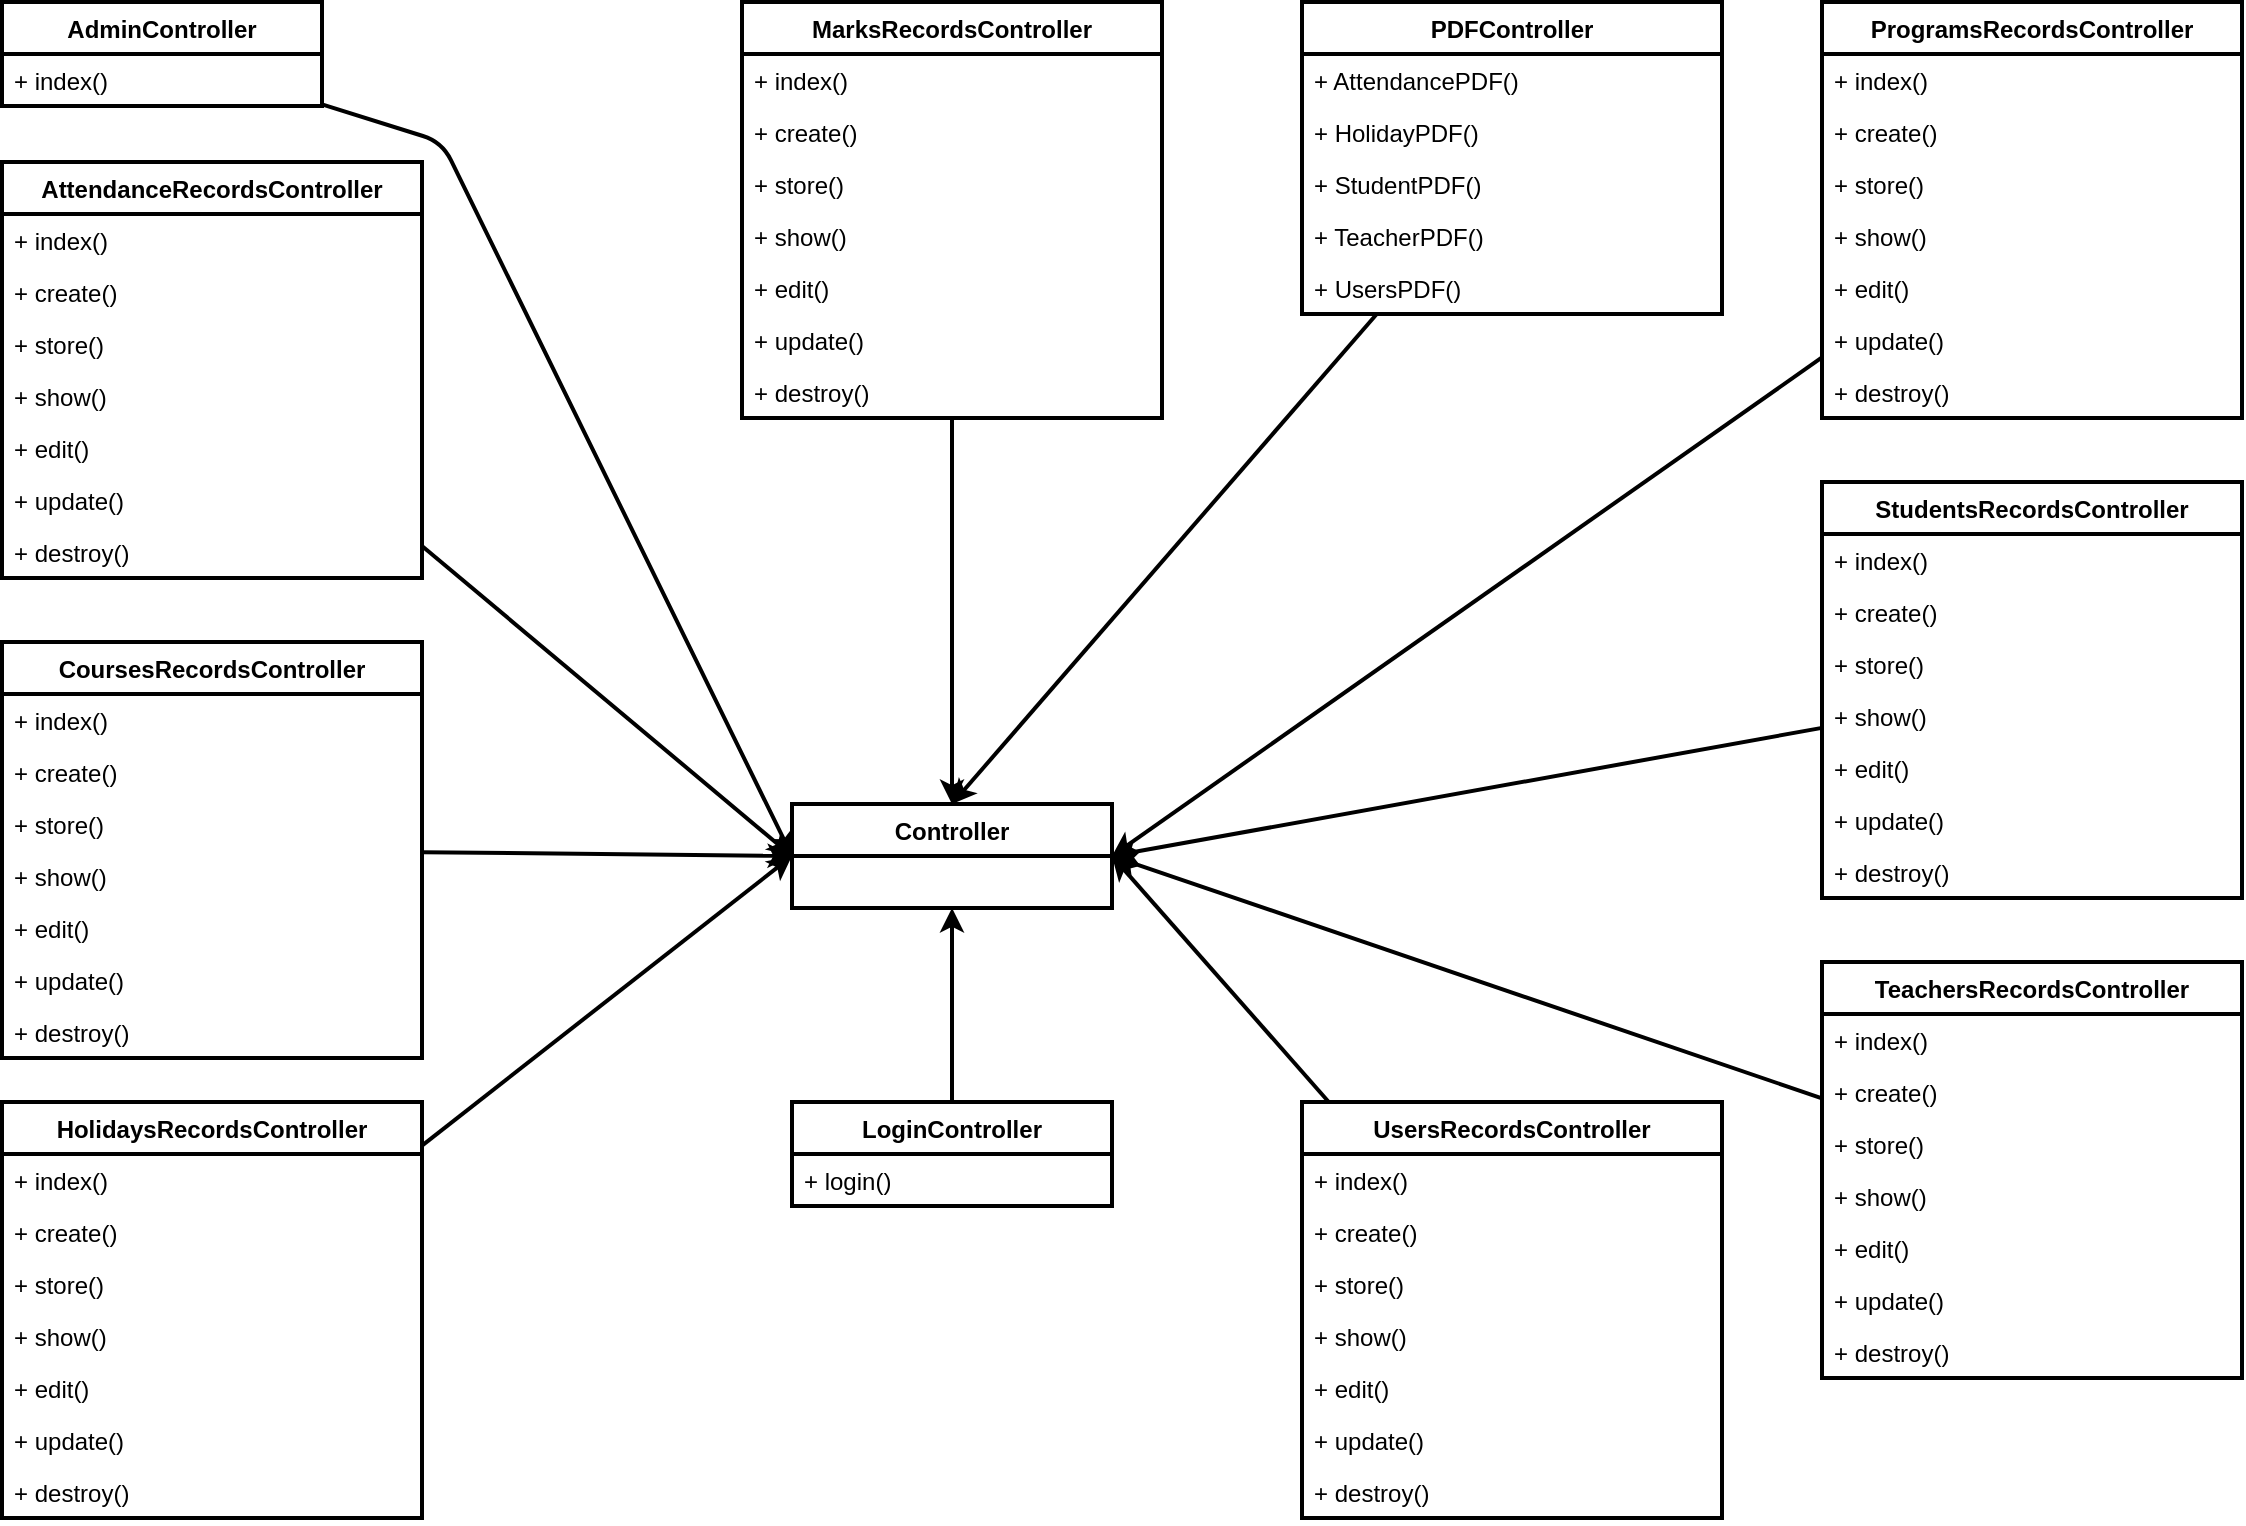 <mxfile>
    <diagram id="Os8lmVujDngj23zo3Hqf" name="Page-1">
        <mxGraphModel dx="1105" dy="-226" grid="1" gridSize="10" guides="1" tooltips="1" connect="1" arrows="1" fold="1" page="1" pageScale="1" pageWidth="1169" pageHeight="827" math="0" shadow="0">
            <root>
                <mxCell id="0"/>
                <mxCell id="1" parent="0"/>
                <mxCell id="48" style="edgeStyle=none;html=1;entryX=0;entryY=0.5;entryDx=0;entryDy=0;strokeWidth=2;" parent="1" source="5" target="46" edge="1">
                    <mxGeometry relative="1" as="geometry">
                        <Array as="points">
                            <mxPoint x="250" y="910"/>
                        </Array>
                    </mxGeometry>
                </mxCell>
                <mxCell id="5" value="AdminController" style="swimlane;fontStyle=1;align=center;verticalAlign=top;childLayout=stackLayout;horizontal=1;startSize=26;horizontalStack=0;resizeParent=1;resizeParentMax=0;resizeLast=0;collapsible=1;marginBottom=0;strokeWidth=2;" parent="1" vertex="1">
                    <mxGeometry x="30" y="840" width="160" height="52" as="geometry"/>
                </mxCell>
                <mxCell id="6" value="+ index()" style="text;strokeColor=none;fillColor=none;align=left;verticalAlign=top;spacingLeft=4;spacingRight=4;overflow=hidden;rotatable=0;points=[[0,0.5],[1,0.5]];portConstraint=eastwest;strokeWidth=2;" parent="5" vertex="1">
                    <mxGeometry y="26" width="160" height="26" as="geometry"/>
                </mxCell>
                <mxCell id="51" style="edgeStyle=none;html=1;entryX=0;entryY=0.5;entryDx=0;entryDy=0;strokeWidth=2;" parent="1" source="17" target="46" edge="1">
                    <mxGeometry relative="1" as="geometry"/>
                </mxCell>
                <mxCell id="17" value="CoursesRecordsController" style="swimlane;fontStyle=1;align=center;verticalAlign=top;childLayout=stackLayout;horizontal=1;startSize=26;horizontalStack=0;resizeParent=1;resizeParentMax=0;resizeLast=0;collapsible=1;marginBottom=0;strokeWidth=2;" parent="1" vertex="1">
                    <mxGeometry x="30" y="1160" width="210" height="208" as="geometry"/>
                </mxCell>
                <mxCell id="18" value="+ index()" style="text;strokeColor=none;fillColor=none;align=left;verticalAlign=top;spacingLeft=4;spacingRight=4;overflow=hidden;rotatable=0;points=[[0,0.5],[1,0.5]];portConstraint=eastwest;strokeWidth=2;" parent="17" vertex="1">
                    <mxGeometry y="26" width="210" height="26" as="geometry"/>
                </mxCell>
                <mxCell id="19" value="+ create()" style="text;strokeColor=none;fillColor=none;align=left;verticalAlign=top;spacingLeft=4;spacingRight=4;overflow=hidden;rotatable=0;points=[[0,0.5],[1,0.5]];portConstraint=eastwest;strokeWidth=2;" parent="17" vertex="1">
                    <mxGeometry y="52" width="210" height="26" as="geometry"/>
                </mxCell>
                <mxCell id="20" value="+ store()" style="text;strokeColor=none;fillColor=none;align=left;verticalAlign=top;spacingLeft=4;spacingRight=4;overflow=hidden;rotatable=0;points=[[0,0.5],[1,0.5]];portConstraint=eastwest;strokeWidth=2;" parent="17" vertex="1">
                    <mxGeometry y="78" width="210" height="26" as="geometry"/>
                </mxCell>
                <mxCell id="21" value="+ show()" style="text;strokeColor=none;fillColor=none;align=left;verticalAlign=top;spacingLeft=4;spacingRight=4;overflow=hidden;rotatable=0;points=[[0,0.5],[1,0.5]];portConstraint=eastwest;strokeWidth=2;" parent="17" vertex="1">
                    <mxGeometry y="104" width="210" height="26" as="geometry"/>
                </mxCell>
                <mxCell id="22" value="+ edit()" style="text;strokeColor=none;fillColor=none;align=left;verticalAlign=top;spacingLeft=4;spacingRight=4;overflow=hidden;rotatable=0;points=[[0,0.5],[1,0.5]];portConstraint=eastwest;strokeWidth=2;" parent="17" vertex="1">
                    <mxGeometry y="130" width="210" height="26" as="geometry"/>
                </mxCell>
                <mxCell id="23" value="+ update()" style="text;strokeColor=none;fillColor=none;align=left;verticalAlign=top;spacingLeft=4;spacingRight=4;overflow=hidden;rotatable=0;points=[[0,0.5],[1,0.5]];portConstraint=eastwest;strokeWidth=2;" parent="17" vertex="1">
                    <mxGeometry y="156" width="210" height="26" as="geometry"/>
                </mxCell>
                <mxCell id="24" value="+ destroy()" style="text;strokeColor=none;fillColor=none;align=left;verticalAlign=top;spacingLeft=4;spacingRight=4;overflow=hidden;rotatable=0;points=[[0,0.5],[1,0.5]];portConstraint=eastwest;strokeWidth=2;" parent="17" vertex="1">
                    <mxGeometry y="182" width="210" height="26" as="geometry"/>
                </mxCell>
                <mxCell id="53" style="edgeStyle=none;html=1;entryX=0;entryY=0.5;entryDx=0;entryDy=0;strokeWidth=2;" parent="1" source="26" target="46" edge="1">
                    <mxGeometry relative="1" as="geometry"/>
                </mxCell>
                <mxCell id="26" value="HolidaysRecordsController" style="swimlane;fontStyle=1;align=center;verticalAlign=top;childLayout=stackLayout;horizontal=1;startSize=26;horizontalStack=0;resizeParent=1;resizeParentMax=0;resizeLast=0;collapsible=1;marginBottom=0;strokeWidth=2;" parent="1" vertex="1">
                    <mxGeometry x="30" y="1390" width="210" height="208" as="geometry"/>
                </mxCell>
                <mxCell id="27" value="+ index()" style="text;strokeColor=none;fillColor=none;align=left;verticalAlign=top;spacingLeft=4;spacingRight=4;overflow=hidden;rotatable=0;points=[[0,0.5],[1,0.5]];portConstraint=eastwest;strokeWidth=2;" parent="26" vertex="1">
                    <mxGeometry y="26" width="210" height="26" as="geometry"/>
                </mxCell>
                <mxCell id="28" value="+ create()" style="text;strokeColor=none;fillColor=none;align=left;verticalAlign=top;spacingLeft=4;spacingRight=4;overflow=hidden;rotatable=0;points=[[0,0.5],[1,0.5]];portConstraint=eastwest;strokeWidth=2;" parent="26" vertex="1">
                    <mxGeometry y="52" width="210" height="26" as="geometry"/>
                </mxCell>
                <mxCell id="29" value="+ store()" style="text;strokeColor=none;fillColor=none;align=left;verticalAlign=top;spacingLeft=4;spacingRight=4;overflow=hidden;rotatable=0;points=[[0,0.5],[1,0.5]];portConstraint=eastwest;strokeWidth=2;" parent="26" vertex="1">
                    <mxGeometry y="78" width="210" height="26" as="geometry"/>
                </mxCell>
                <mxCell id="30" value="+ show()" style="text;strokeColor=none;fillColor=none;align=left;verticalAlign=top;spacingLeft=4;spacingRight=4;overflow=hidden;rotatable=0;points=[[0,0.5],[1,0.5]];portConstraint=eastwest;strokeWidth=2;" parent="26" vertex="1">
                    <mxGeometry y="104" width="210" height="26" as="geometry"/>
                </mxCell>
                <mxCell id="31" value="+ edit()" style="text;strokeColor=none;fillColor=none;align=left;verticalAlign=top;spacingLeft=4;spacingRight=4;overflow=hidden;rotatable=0;points=[[0,0.5],[1,0.5]];portConstraint=eastwest;strokeWidth=2;" parent="26" vertex="1">
                    <mxGeometry y="130" width="210" height="26" as="geometry"/>
                </mxCell>
                <mxCell id="32" value="+ update()" style="text;strokeColor=none;fillColor=none;align=left;verticalAlign=top;spacingLeft=4;spacingRight=4;overflow=hidden;rotatable=0;points=[[0,0.5],[1,0.5]];portConstraint=eastwest;strokeWidth=2;" parent="26" vertex="1">
                    <mxGeometry y="156" width="210" height="26" as="geometry"/>
                </mxCell>
                <mxCell id="33" value="+ destroy()" style="text;strokeColor=none;fillColor=none;align=left;verticalAlign=top;spacingLeft=4;spacingRight=4;overflow=hidden;rotatable=0;points=[[0,0.5],[1,0.5]];portConstraint=eastwest;strokeWidth=2;" parent="26" vertex="1">
                    <mxGeometry y="182" width="210" height="26" as="geometry"/>
                </mxCell>
                <mxCell id="54" style="edgeStyle=none;html=1;entryX=0.5;entryY=0;entryDx=0;entryDy=0;strokeWidth=2;" parent="1" source="34" target="46" edge="1">
                    <mxGeometry relative="1" as="geometry"/>
                </mxCell>
                <mxCell id="34" value="MarksRecordsController" style="swimlane;fontStyle=1;align=center;verticalAlign=top;childLayout=stackLayout;horizontal=1;startSize=26;horizontalStack=0;resizeParent=1;resizeParentMax=0;resizeLast=0;collapsible=1;marginBottom=0;strokeWidth=2;" parent="1" vertex="1">
                    <mxGeometry x="400" y="840" width="210" height="208" as="geometry"/>
                </mxCell>
                <mxCell id="35" value="+ index()" style="text;strokeColor=none;fillColor=none;align=left;verticalAlign=top;spacingLeft=4;spacingRight=4;overflow=hidden;rotatable=0;points=[[0,0.5],[1,0.5]];portConstraint=eastwest;strokeWidth=2;" parent="34" vertex="1">
                    <mxGeometry y="26" width="210" height="26" as="geometry"/>
                </mxCell>
                <mxCell id="36" value="+ create()" style="text;strokeColor=none;fillColor=none;align=left;verticalAlign=top;spacingLeft=4;spacingRight=4;overflow=hidden;rotatable=0;points=[[0,0.5],[1,0.5]];portConstraint=eastwest;strokeWidth=2;" parent="34" vertex="1">
                    <mxGeometry y="52" width="210" height="26" as="geometry"/>
                </mxCell>
                <mxCell id="37" value="+ store()" style="text;strokeColor=none;fillColor=none;align=left;verticalAlign=top;spacingLeft=4;spacingRight=4;overflow=hidden;rotatable=0;points=[[0,0.5],[1,0.5]];portConstraint=eastwest;strokeWidth=2;" parent="34" vertex="1">
                    <mxGeometry y="78" width="210" height="26" as="geometry"/>
                </mxCell>
                <mxCell id="38" value="+ show()" style="text;strokeColor=none;fillColor=none;align=left;verticalAlign=top;spacingLeft=4;spacingRight=4;overflow=hidden;rotatable=0;points=[[0,0.5],[1,0.5]];portConstraint=eastwest;strokeWidth=2;" parent="34" vertex="1">
                    <mxGeometry y="104" width="210" height="26" as="geometry"/>
                </mxCell>
                <mxCell id="39" value="+ edit()" style="text;strokeColor=none;fillColor=none;align=left;verticalAlign=top;spacingLeft=4;spacingRight=4;overflow=hidden;rotatable=0;points=[[0,0.5],[1,0.5]];portConstraint=eastwest;strokeWidth=2;" parent="34" vertex="1">
                    <mxGeometry y="130" width="210" height="26" as="geometry"/>
                </mxCell>
                <mxCell id="40" value="+ update()" style="text;strokeColor=none;fillColor=none;align=left;verticalAlign=top;spacingLeft=4;spacingRight=4;overflow=hidden;rotatable=0;points=[[0,0.5],[1,0.5]];portConstraint=eastwest;strokeWidth=2;" parent="34" vertex="1">
                    <mxGeometry y="156" width="210" height="26" as="geometry"/>
                </mxCell>
                <mxCell id="41" value="+ destroy()" style="text;strokeColor=none;fillColor=none;align=left;verticalAlign=top;spacingLeft=4;spacingRight=4;overflow=hidden;rotatable=0;points=[[0,0.5],[1,0.5]];portConstraint=eastwest;strokeWidth=2;" parent="34" vertex="1">
                    <mxGeometry y="182" width="210" height="26" as="geometry"/>
                </mxCell>
                <mxCell id="46" value="Controller" style="swimlane;fontStyle=1;align=center;verticalAlign=top;childLayout=stackLayout;horizontal=1;startSize=26;horizontalStack=0;resizeParent=1;resizeParentMax=0;resizeLast=0;collapsible=1;marginBottom=0;strokeWidth=2;" parent="1" vertex="1">
                    <mxGeometry x="425" y="1241" width="160" height="52" as="geometry"/>
                </mxCell>
                <mxCell id="50" style="edgeStyle=none;html=1;entryX=0;entryY=0.5;entryDx=0;entryDy=0;strokeWidth=2;" parent="1" source="9" target="46" edge="1">
                    <mxGeometry relative="1" as="geometry"/>
                </mxCell>
                <mxCell id="9" value="AttendanceRecordsController" style="swimlane;fontStyle=1;align=center;verticalAlign=top;childLayout=stackLayout;horizontal=1;startSize=26;horizontalStack=0;resizeParent=1;resizeParentMax=0;resizeLast=0;collapsible=1;marginBottom=0;strokeWidth=2;" parent="1" vertex="1">
                    <mxGeometry x="30" y="920" width="210" height="208" as="geometry"/>
                </mxCell>
                <mxCell id="10" value="+ index()" style="text;strokeColor=none;fillColor=none;align=left;verticalAlign=top;spacingLeft=4;spacingRight=4;overflow=hidden;rotatable=0;points=[[0,0.5],[1,0.5]];portConstraint=eastwest;strokeWidth=2;" parent="9" vertex="1">
                    <mxGeometry y="26" width="210" height="26" as="geometry"/>
                </mxCell>
                <mxCell id="11" value="+ create()" style="text;strokeColor=none;fillColor=none;align=left;verticalAlign=top;spacingLeft=4;spacingRight=4;overflow=hidden;rotatable=0;points=[[0,0.5],[1,0.5]];portConstraint=eastwest;strokeWidth=2;" parent="9" vertex="1">
                    <mxGeometry y="52" width="210" height="26" as="geometry"/>
                </mxCell>
                <mxCell id="12" value="+ store()" style="text;strokeColor=none;fillColor=none;align=left;verticalAlign=top;spacingLeft=4;spacingRight=4;overflow=hidden;rotatable=0;points=[[0,0.5],[1,0.5]];portConstraint=eastwest;strokeWidth=2;" parent="9" vertex="1">
                    <mxGeometry y="78" width="210" height="26" as="geometry"/>
                </mxCell>
                <mxCell id="13" value="+ show()" style="text;strokeColor=none;fillColor=none;align=left;verticalAlign=top;spacingLeft=4;spacingRight=4;overflow=hidden;rotatable=0;points=[[0,0.5],[1,0.5]];portConstraint=eastwest;strokeWidth=2;" parent="9" vertex="1">
                    <mxGeometry y="104" width="210" height="26" as="geometry"/>
                </mxCell>
                <mxCell id="14" value="+ edit()" style="text;strokeColor=none;fillColor=none;align=left;verticalAlign=top;spacingLeft=4;spacingRight=4;overflow=hidden;rotatable=0;points=[[0,0.5],[1,0.5]];portConstraint=eastwest;strokeWidth=2;" parent="9" vertex="1">
                    <mxGeometry y="130" width="210" height="26" as="geometry"/>
                </mxCell>
                <mxCell id="15" value="+ update()" style="text;strokeColor=none;fillColor=none;align=left;verticalAlign=top;spacingLeft=4;spacingRight=4;overflow=hidden;rotatable=0;points=[[0,0.5],[1,0.5]];portConstraint=eastwest;strokeWidth=2;" parent="9" vertex="1">
                    <mxGeometry y="156" width="210" height="26" as="geometry"/>
                </mxCell>
                <mxCell id="16" value="+ destroy()" style="text;strokeColor=none;fillColor=none;align=left;verticalAlign=top;spacingLeft=4;spacingRight=4;overflow=hidden;rotatable=0;points=[[0,0.5],[1,0.5]];portConstraint=eastwest;strokeWidth=2;" parent="9" vertex="1">
                    <mxGeometry y="182" width="210" height="26" as="geometry"/>
                </mxCell>
                <mxCell id="63" style="edgeStyle=none;html=1;entryX=0.5;entryY=0;entryDx=0;entryDy=0;strokeWidth=2;" parent="1" source="55" target="46" edge="1">
                    <mxGeometry relative="1" as="geometry"/>
                </mxCell>
                <mxCell id="55" value="PDFController" style="swimlane;fontStyle=1;align=center;verticalAlign=top;childLayout=stackLayout;horizontal=1;startSize=26;horizontalStack=0;resizeParent=1;resizeParentMax=0;resizeLast=0;collapsible=1;marginBottom=0;strokeWidth=2;" parent="1" vertex="1">
                    <mxGeometry x="680" y="840" width="210" height="156" as="geometry"/>
                </mxCell>
                <mxCell id="56" value="+ AttendancePDF()" style="text;strokeColor=none;fillColor=none;align=left;verticalAlign=top;spacingLeft=4;spacingRight=4;overflow=hidden;rotatable=0;points=[[0,0.5],[1,0.5]];portConstraint=eastwest;strokeWidth=2;" parent="55" vertex="1">
                    <mxGeometry y="26" width="210" height="26" as="geometry"/>
                </mxCell>
                <mxCell id="57" value="+ HolidayPDF()" style="text;strokeColor=none;fillColor=none;align=left;verticalAlign=top;spacingLeft=4;spacingRight=4;overflow=hidden;rotatable=0;points=[[0,0.5],[1,0.5]];portConstraint=eastwest;strokeWidth=2;" parent="55" vertex="1">
                    <mxGeometry y="52" width="210" height="26" as="geometry"/>
                </mxCell>
                <mxCell id="58" value="+ StudentPDF()" style="text;strokeColor=none;fillColor=none;align=left;verticalAlign=top;spacingLeft=4;spacingRight=4;overflow=hidden;rotatable=0;points=[[0,0.5],[1,0.5]];portConstraint=eastwest;strokeWidth=2;" parent="55" vertex="1">
                    <mxGeometry y="78" width="210" height="26" as="geometry"/>
                </mxCell>
                <mxCell id="59" value="+ TeacherPDF()" style="text;strokeColor=none;fillColor=none;align=left;verticalAlign=top;spacingLeft=4;spacingRight=4;overflow=hidden;rotatable=0;points=[[0,0.5],[1,0.5]];portConstraint=eastwest;strokeWidth=2;" parent="55" vertex="1">
                    <mxGeometry y="104" width="210" height="26" as="geometry"/>
                </mxCell>
                <mxCell id="60" value="+ UsersPDF()" style="text;strokeColor=none;fillColor=none;align=left;verticalAlign=top;spacingLeft=4;spacingRight=4;overflow=hidden;rotatable=0;points=[[0,0.5],[1,0.5]];portConstraint=eastwest;strokeWidth=2;" parent="55" vertex="1">
                    <mxGeometry y="130" width="210" height="26" as="geometry"/>
                </mxCell>
                <mxCell id="72" style="edgeStyle=none;html=1;entryX=1;entryY=0.5;entryDx=0;entryDy=0;strokeWidth=2;" parent="1" source="64" target="46" edge="1">
                    <mxGeometry relative="1" as="geometry"/>
                </mxCell>
                <mxCell id="64" value="ProgramsRecordsController" style="swimlane;fontStyle=1;align=center;verticalAlign=top;childLayout=stackLayout;horizontal=1;startSize=26;horizontalStack=0;resizeParent=1;resizeParentMax=0;resizeLast=0;collapsible=1;marginBottom=0;strokeWidth=2;" parent="1" vertex="1">
                    <mxGeometry x="940" y="840" width="210" height="208" as="geometry"/>
                </mxCell>
                <mxCell id="65" value="+ index()" style="text;strokeColor=none;fillColor=none;align=left;verticalAlign=top;spacingLeft=4;spacingRight=4;overflow=hidden;rotatable=0;points=[[0,0.5],[1,0.5]];portConstraint=eastwest;strokeWidth=2;" parent="64" vertex="1">
                    <mxGeometry y="26" width="210" height="26" as="geometry"/>
                </mxCell>
                <mxCell id="66" value="+ create()" style="text;strokeColor=none;fillColor=none;align=left;verticalAlign=top;spacingLeft=4;spacingRight=4;overflow=hidden;rotatable=0;points=[[0,0.5],[1,0.5]];portConstraint=eastwest;strokeWidth=2;" parent="64" vertex="1">
                    <mxGeometry y="52" width="210" height="26" as="geometry"/>
                </mxCell>
                <mxCell id="67" value="+ store()" style="text;strokeColor=none;fillColor=none;align=left;verticalAlign=top;spacingLeft=4;spacingRight=4;overflow=hidden;rotatable=0;points=[[0,0.5],[1,0.5]];portConstraint=eastwest;strokeWidth=2;" parent="64" vertex="1">
                    <mxGeometry y="78" width="210" height="26" as="geometry"/>
                </mxCell>
                <mxCell id="68" value="+ show()" style="text;strokeColor=none;fillColor=none;align=left;verticalAlign=top;spacingLeft=4;spacingRight=4;overflow=hidden;rotatable=0;points=[[0,0.5],[1,0.5]];portConstraint=eastwest;strokeWidth=2;" parent="64" vertex="1">
                    <mxGeometry y="104" width="210" height="26" as="geometry"/>
                </mxCell>
                <mxCell id="69" value="+ edit()" style="text;strokeColor=none;fillColor=none;align=left;verticalAlign=top;spacingLeft=4;spacingRight=4;overflow=hidden;rotatable=0;points=[[0,0.5],[1,0.5]];portConstraint=eastwest;strokeWidth=2;" parent="64" vertex="1">
                    <mxGeometry y="130" width="210" height="26" as="geometry"/>
                </mxCell>
                <mxCell id="70" value="+ update()" style="text;strokeColor=none;fillColor=none;align=left;verticalAlign=top;spacingLeft=4;spacingRight=4;overflow=hidden;rotatable=0;points=[[0,0.5],[1,0.5]];portConstraint=eastwest;strokeWidth=2;" parent="64" vertex="1">
                    <mxGeometry y="156" width="210" height="26" as="geometry"/>
                </mxCell>
                <mxCell id="71" value="+ destroy()" style="text;strokeColor=none;fillColor=none;align=left;verticalAlign=top;spacingLeft=4;spacingRight=4;overflow=hidden;rotatable=0;points=[[0,0.5],[1,0.5]];portConstraint=eastwest;strokeWidth=2;" parent="64" vertex="1">
                    <mxGeometry y="182" width="210" height="26" as="geometry"/>
                </mxCell>
                <mxCell id="81" style="edgeStyle=none;html=1;entryX=1;entryY=0.5;entryDx=0;entryDy=0;strokeWidth=2;" parent="1" source="73" target="46" edge="1">
                    <mxGeometry relative="1" as="geometry"/>
                </mxCell>
                <mxCell id="73" value="StudentsRecordsController" style="swimlane;fontStyle=1;align=center;verticalAlign=top;childLayout=stackLayout;horizontal=1;startSize=26;horizontalStack=0;resizeParent=1;resizeParentMax=0;resizeLast=0;collapsible=1;marginBottom=0;strokeWidth=2;" parent="1" vertex="1">
                    <mxGeometry x="940" y="1080" width="210" height="208" as="geometry"/>
                </mxCell>
                <mxCell id="74" value="+ index()" style="text;strokeColor=none;fillColor=none;align=left;verticalAlign=top;spacingLeft=4;spacingRight=4;overflow=hidden;rotatable=0;points=[[0,0.5],[1,0.5]];portConstraint=eastwest;strokeWidth=2;" parent="73" vertex="1">
                    <mxGeometry y="26" width="210" height="26" as="geometry"/>
                </mxCell>
                <mxCell id="75" value="+ create()" style="text;strokeColor=none;fillColor=none;align=left;verticalAlign=top;spacingLeft=4;spacingRight=4;overflow=hidden;rotatable=0;points=[[0,0.5],[1,0.5]];portConstraint=eastwest;strokeWidth=2;" parent="73" vertex="1">
                    <mxGeometry y="52" width="210" height="26" as="geometry"/>
                </mxCell>
                <mxCell id="76" value="+ store()" style="text;strokeColor=none;fillColor=none;align=left;verticalAlign=top;spacingLeft=4;spacingRight=4;overflow=hidden;rotatable=0;points=[[0,0.5],[1,0.5]];portConstraint=eastwest;strokeWidth=2;" parent="73" vertex="1">
                    <mxGeometry y="78" width="210" height="26" as="geometry"/>
                </mxCell>
                <mxCell id="77" value="+ show()" style="text;strokeColor=none;fillColor=none;align=left;verticalAlign=top;spacingLeft=4;spacingRight=4;overflow=hidden;rotatable=0;points=[[0,0.5],[1,0.5]];portConstraint=eastwest;strokeWidth=2;" parent="73" vertex="1">
                    <mxGeometry y="104" width="210" height="26" as="geometry"/>
                </mxCell>
                <mxCell id="78" value="+ edit()" style="text;strokeColor=none;fillColor=none;align=left;verticalAlign=top;spacingLeft=4;spacingRight=4;overflow=hidden;rotatable=0;points=[[0,0.5],[1,0.5]];portConstraint=eastwest;strokeWidth=2;" parent="73" vertex="1">
                    <mxGeometry y="130" width="210" height="26" as="geometry"/>
                </mxCell>
                <mxCell id="79" value="+ update()" style="text;strokeColor=none;fillColor=none;align=left;verticalAlign=top;spacingLeft=4;spacingRight=4;overflow=hidden;rotatable=0;points=[[0,0.5],[1,0.5]];portConstraint=eastwest;strokeWidth=2;" parent="73" vertex="1">
                    <mxGeometry y="156" width="210" height="26" as="geometry"/>
                </mxCell>
                <mxCell id="80" value="+ destroy()" style="text;strokeColor=none;fillColor=none;align=left;verticalAlign=top;spacingLeft=4;spacingRight=4;overflow=hidden;rotatable=0;points=[[0,0.5],[1,0.5]];portConstraint=eastwest;strokeWidth=2;" parent="73" vertex="1">
                    <mxGeometry y="182" width="210" height="26" as="geometry"/>
                </mxCell>
                <mxCell id="91" style="edgeStyle=none;html=1;entryX=1;entryY=0.5;entryDx=0;entryDy=0;strokeWidth=2;" parent="1" source="82" target="46" edge="1">
                    <mxGeometry relative="1" as="geometry"/>
                </mxCell>
                <mxCell id="82" value="TeachersRecordsController" style="swimlane;fontStyle=1;align=center;verticalAlign=top;childLayout=stackLayout;horizontal=1;startSize=26;horizontalStack=0;resizeParent=1;resizeParentMax=0;resizeLast=0;collapsible=1;marginBottom=0;strokeWidth=2;" parent="1" vertex="1">
                    <mxGeometry x="940" y="1320" width="210" height="208" as="geometry"/>
                </mxCell>
                <mxCell id="83" value="+ index()" style="text;strokeColor=none;fillColor=none;align=left;verticalAlign=top;spacingLeft=4;spacingRight=4;overflow=hidden;rotatable=0;points=[[0,0.5],[1,0.5]];portConstraint=eastwest;strokeWidth=2;" parent="82" vertex="1">
                    <mxGeometry y="26" width="210" height="26" as="geometry"/>
                </mxCell>
                <mxCell id="84" value="+ create()" style="text;strokeColor=none;fillColor=none;align=left;verticalAlign=top;spacingLeft=4;spacingRight=4;overflow=hidden;rotatable=0;points=[[0,0.5],[1,0.5]];portConstraint=eastwest;strokeWidth=2;" parent="82" vertex="1">
                    <mxGeometry y="52" width="210" height="26" as="geometry"/>
                </mxCell>
                <mxCell id="85" value="+ store()" style="text;strokeColor=none;fillColor=none;align=left;verticalAlign=top;spacingLeft=4;spacingRight=4;overflow=hidden;rotatable=0;points=[[0,0.5],[1,0.5]];portConstraint=eastwest;strokeWidth=2;" parent="82" vertex="1">
                    <mxGeometry y="78" width="210" height="26" as="geometry"/>
                </mxCell>
                <mxCell id="86" value="+ show()" style="text;strokeColor=none;fillColor=none;align=left;verticalAlign=top;spacingLeft=4;spacingRight=4;overflow=hidden;rotatable=0;points=[[0,0.5],[1,0.5]];portConstraint=eastwest;strokeWidth=2;" parent="82" vertex="1">
                    <mxGeometry y="104" width="210" height="26" as="geometry"/>
                </mxCell>
                <mxCell id="87" value="+ edit()" style="text;strokeColor=none;fillColor=none;align=left;verticalAlign=top;spacingLeft=4;spacingRight=4;overflow=hidden;rotatable=0;points=[[0,0.5],[1,0.5]];portConstraint=eastwest;strokeWidth=2;" parent="82" vertex="1">
                    <mxGeometry y="130" width="210" height="26" as="geometry"/>
                </mxCell>
                <mxCell id="88" value="+ update()" style="text;strokeColor=none;fillColor=none;align=left;verticalAlign=top;spacingLeft=4;spacingRight=4;overflow=hidden;rotatable=0;points=[[0,0.5],[1,0.5]];portConstraint=eastwest;strokeWidth=2;" parent="82" vertex="1">
                    <mxGeometry y="156" width="210" height="26" as="geometry"/>
                </mxCell>
                <mxCell id="89" value="+ destroy()" style="text;strokeColor=none;fillColor=none;align=left;verticalAlign=top;spacingLeft=4;spacingRight=4;overflow=hidden;rotatable=0;points=[[0,0.5],[1,0.5]];portConstraint=eastwest;strokeWidth=2;" parent="82" vertex="1">
                    <mxGeometry y="182" width="210" height="26" as="geometry"/>
                </mxCell>
                <mxCell id="100" style="edgeStyle=none;html=1;entryX=1;entryY=0.5;entryDx=0;entryDy=0;strokeWidth=2;" parent="1" source="92" target="46" edge="1">
                    <mxGeometry relative="1" as="geometry">
                        <mxPoint x="590" y="1270" as="targetPoint"/>
                    </mxGeometry>
                </mxCell>
                <mxCell id="92" value="UsersRecordsController" style="swimlane;fontStyle=1;align=center;verticalAlign=top;childLayout=stackLayout;horizontal=1;startSize=26;horizontalStack=0;resizeParent=1;resizeParentMax=0;resizeLast=0;collapsible=1;marginBottom=0;strokeWidth=2;" parent="1" vertex="1">
                    <mxGeometry x="680" y="1390" width="210" height="208" as="geometry"/>
                </mxCell>
                <mxCell id="93" value="+ index()" style="text;strokeColor=none;fillColor=none;align=left;verticalAlign=top;spacingLeft=4;spacingRight=4;overflow=hidden;rotatable=0;points=[[0,0.5],[1,0.5]];portConstraint=eastwest;strokeWidth=2;" parent="92" vertex="1">
                    <mxGeometry y="26" width="210" height="26" as="geometry"/>
                </mxCell>
                <mxCell id="94" value="+ create()" style="text;strokeColor=none;fillColor=none;align=left;verticalAlign=top;spacingLeft=4;spacingRight=4;overflow=hidden;rotatable=0;points=[[0,0.5],[1,0.5]];portConstraint=eastwest;strokeWidth=2;" parent="92" vertex="1">
                    <mxGeometry y="52" width="210" height="26" as="geometry"/>
                </mxCell>
                <mxCell id="95" value="+ store()" style="text;strokeColor=none;fillColor=none;align=left;verticalAlign=top;spacingLeft=4;spacingRight=4;overflow=hidden;rotatable=0;points=[[0,0.5],[1,0.5]];portConstraint=eastwest;strokeWidth=2;" parent="92" vertex="1">
                    <mxGeometry y="78" width="210" height="26" as="geometry"/>
                </mxCell>
                <mxCell id="96" value="+ show()" style="text;strokeColor=none;fillColor=none;align=left;verticalAlign=top;spacingLeft=4;spacingRight=4;overflow=hidden;rotatable=0;points=[[0,0.5],[1,0.5]];portConstraint=eastwest;strokeWidth=2;" parent="92" vertex="1">
                    <mxGeometry y="104" width="210" height="26" as="geometry"/>
                </mxCell>
                <mxCell id="97" value="+ edit()" style="text;strokeColor=none;fillColor=none;align=left;verticalAlign=top;spacingLeft=4;spacingRight=4;overflow=hidden;rotatable=0;points=[[0,0.5],[1,0.5]];portConstraint=eastwest;strokeWidth=2;" parent="92" vertex="1">
                    <mxGeometry y="130" width="210" height="26" as="geometry"/>
                </mxCell>
                <mxCell id="98" value="+ update()" style="text;strokeColor=none;fillColor=none;align=left;verticalAlign=top;spacingLeft=4;spacingRight=4;overflow=hidden;rotatable=0;points=[[0,0.5],[1,0.5]];portConstraint=eastwest;strokeWidth=2;" parent="92" vertex="1">
                    <mxGeometry y="156" width="210" height="26" as="geometry"/>
                </mxCell>
                <mxCell id="99" value="+ destroy()" style="text;strokeColor=none;fillColor=none;align=left;verticalAlign=top;spacingLeft=4;spacingRight=4;overflow=hidden;rotatable=0;points=[[0,0.5],[1,0.5]];portConstraint=eastwest;strokeWidth=2;" parent="92" vertex="1">
                    <mxGeometry y="182" width="210" height="26" as="geometry"/>
                </mxCell>
                <mxCell id="103" style="edgeStyle=none;html=1;entryX=0.5;entryY=1;entryDx=0;entryDy=0;strokeWidth=2;" edge="1" parent="1" source="101" target="46">
                    <mxGeometry relative="1" as="geometry"/>
                </mxCell>
                <mxCell id="101" value="LoginController" style="swimlane;fontStyle=1;align=center;verticalAlign=top;childLayout=stackLayout;horizontal=1;startSize=26;horizontalStack=0;resizeParent=1;resizeParentMax=0;resizeLast=0;collapsible=1;marginBottom=0;strokeWidth=2;" vertex="1" parent="1">
                    <mxGeometry x="425" y="1390" width="160" height="52" as="geometry"/>
                </mxCell>
                <mxCell id="102" value="+ login()" style="text;strokeColor=none;fillColor=none;align=left;verticalAlign=top;spacingLeft=4;spacingRight=4;overflow=hidden;rotatable=0;points=[[0,0.5],[1,0.5]];portConstraint=eastwest;strokeWidth=2;" vertex="1" parent="101">
                    <mxGeometry y="26" width="160" height="26" as="geometry"/>
                </mxCell>
            </root>
        </mxGraphModel>
    </diagram>
</mxfile>
